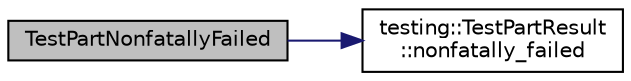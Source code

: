 digraph "TestPartNonfatallyFailed"
{
 // INTERACTIVE_SVG=YES
 // LATEX_PDF_SIZE
  bgcolor="transparent";
  edge [fontname="Helvetica",fontsize="10",labelfontname="Helvetica",labelfontsize="10"];
  node [fontname="Helvetica",fontsize="10",shape=record];
  rankdir="LR";
  Node1 [label="TestPartNonfatallyFailed",height=0.2,width=0.4,color="black", fillcolor="grey75", style="filled", fontcolor="black",tooltip=" "];
  Node1 -> Node2 [color="midnightblue",fontsize="10",style="solid",fontname="Helvetica"];
  Node2 [label="testing::TestPartResult\l::nonfatally_failed",height=0.2,width=0.4,color="black",URL="$d9/d98/classtesting_1_1TestPartResult_a8c3112659a6430e10b97546d18d6b5c5.html#a8c3112659a6430e10b97546d18d6b5c5",tooltip=" "];
}
